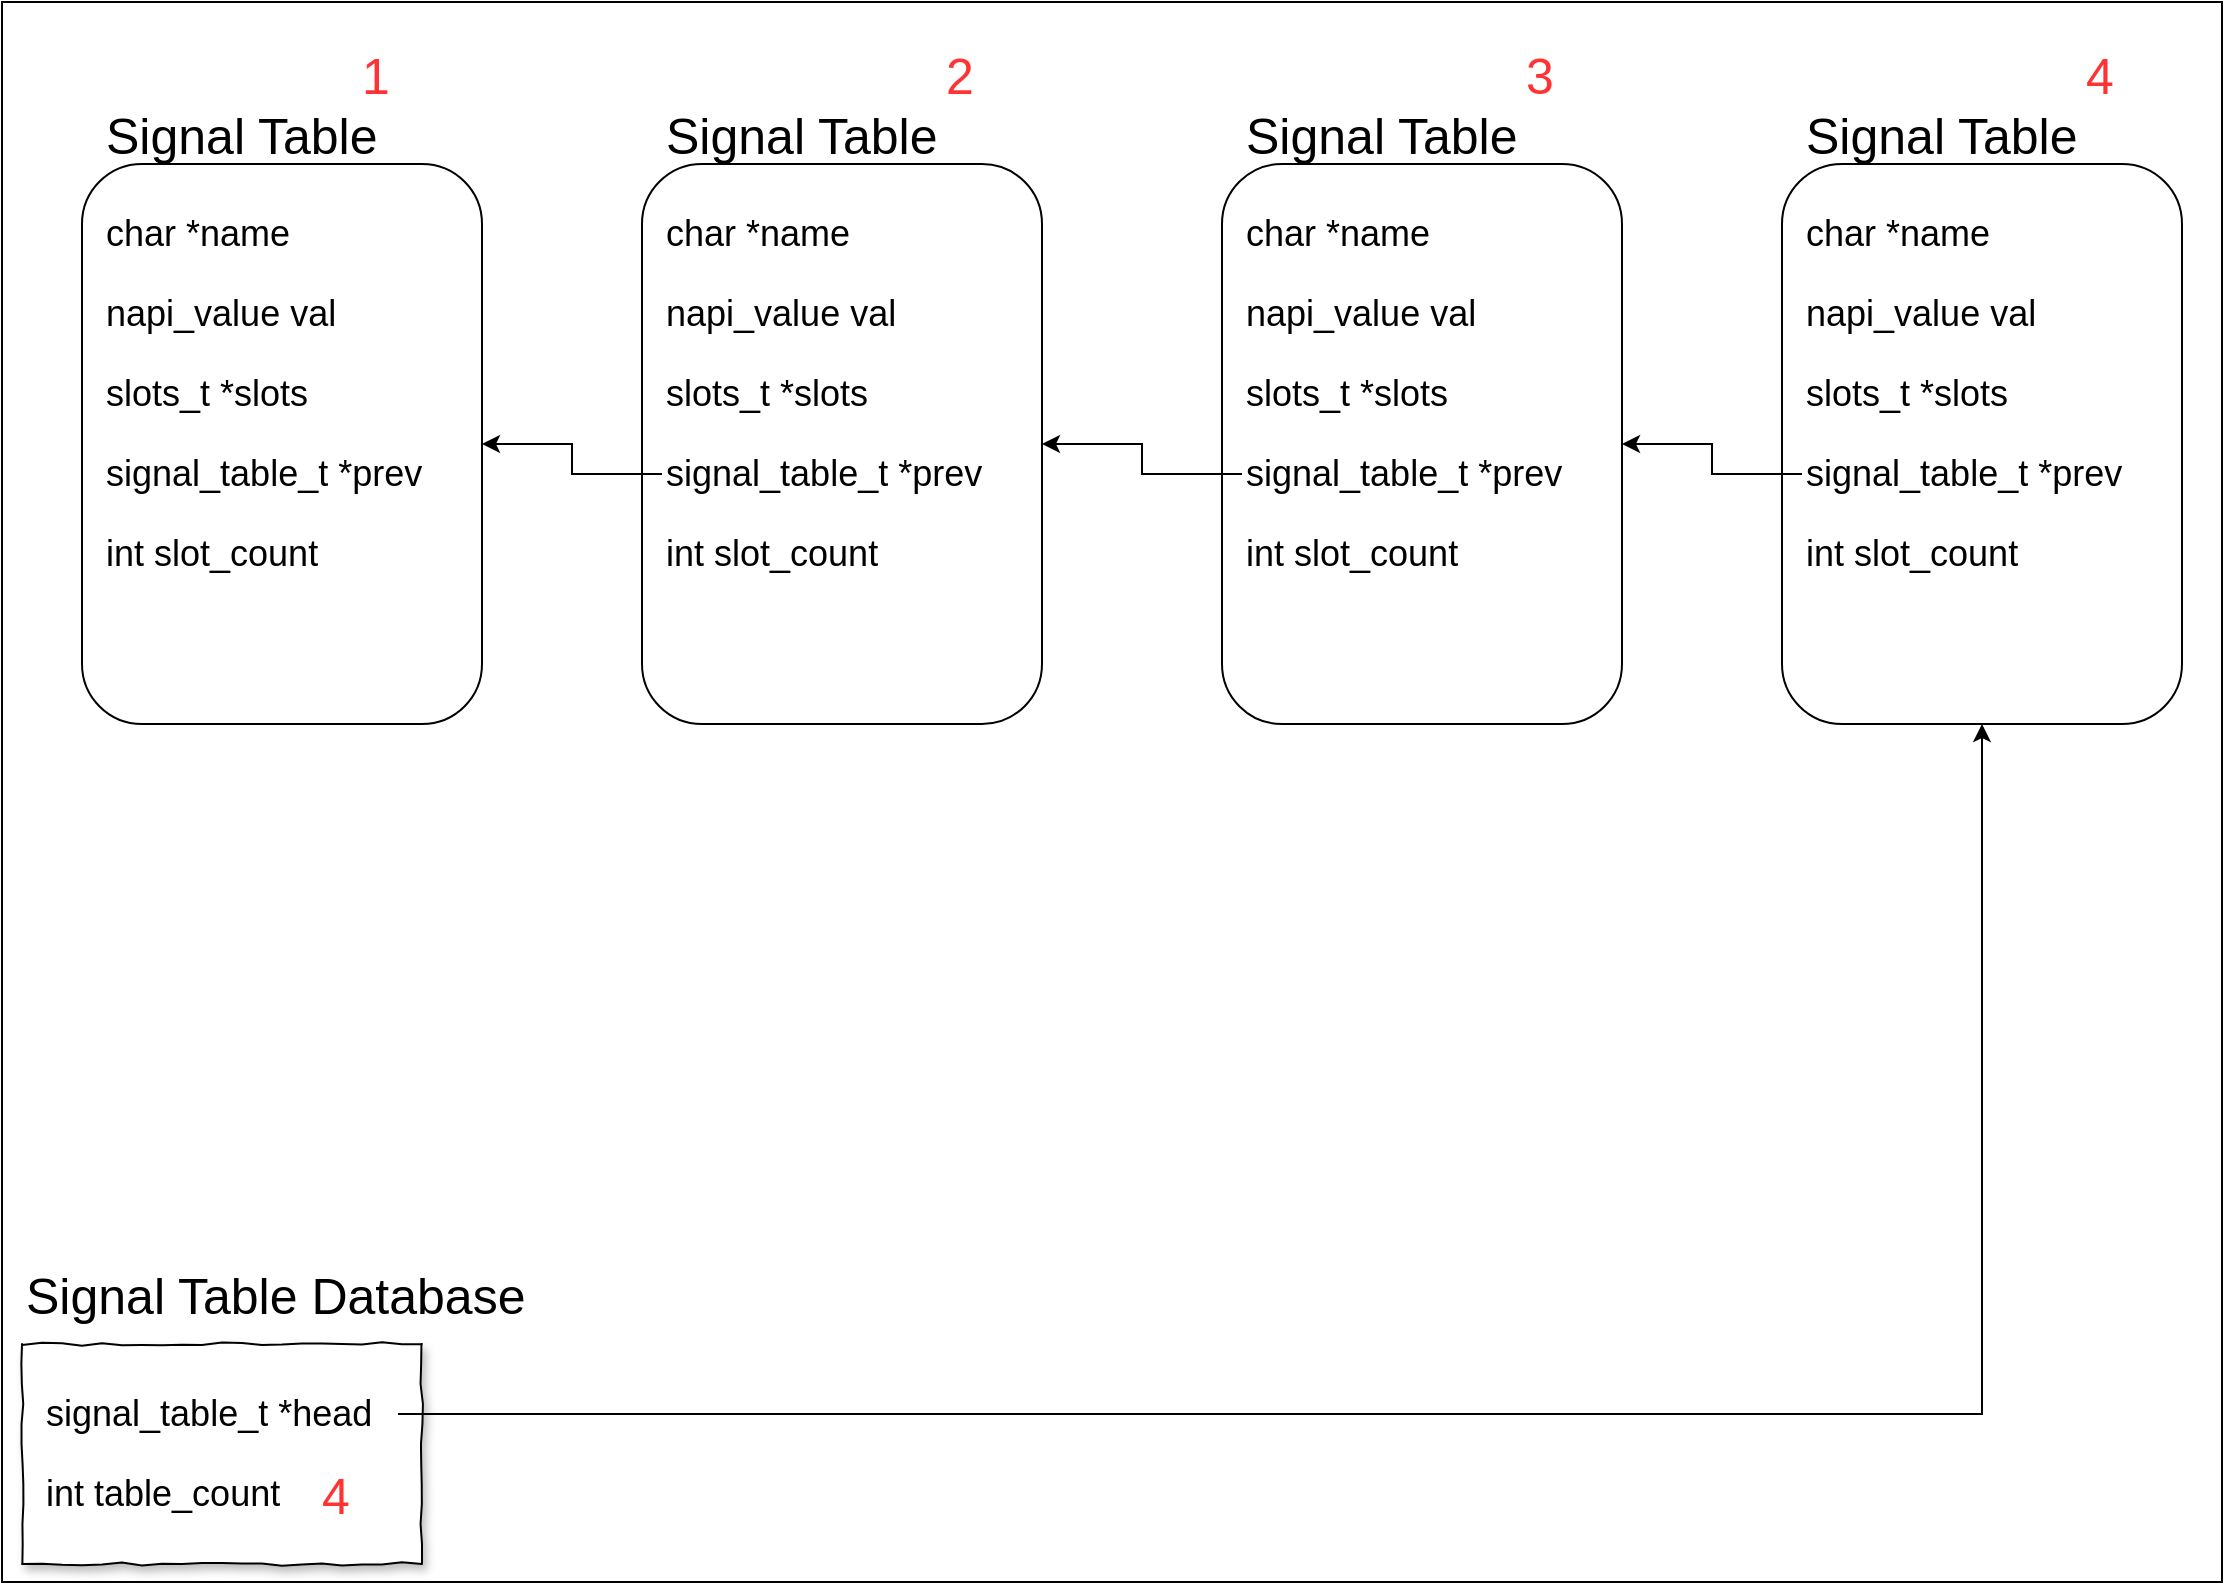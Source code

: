 <mxfile version="13.3.0" type="device"><diagram id="W_I4GXkRpvwYUD9a4KTQ" name="Page-1"><mxGraphModel dx="2377" dy="1285" grid="1" gridSize="10" guides="1" tooltips="1" connect="1" arrows="1" fold="1" page="1" pageScale="1" pageWidth="1169" pageHeight="827" math="0" shadow="0"><root><mxCell id="0"/><mxCell id="1" parent="0"/><mxCell id="JHlGo2QcBG2xmSIo-CNy-1" value="" style="rounded=0;whiteSpace=wrap;html=1;" vertex="1" parent="1"><mxGeometry x="30" y="19" width="1110" height="790" as="geometry"/></mxCell><mxCell id="JHlGo2QcBG2xmSIo-CNy-39" value="" style="rounded=0;whiteSpace=wrap;html=1;shadow=1;comic=1;" vertex="1" parent="1"><mxGeometry x="40" y="690" width="200" height="110" as="geometry"/></mxCell><mxCell id="JHlGo2QcBG2xmSIo-CNy-40" value="Signal Table Database" style="text;html=1;strokeColor=none;fillColor=none;align=left;verticalAlign=middle;whiteSpace=wrap;rounded=0;fontSize=25;comic=0;shadow=0;" vertex="1" parent="1"><mxGeometry x="40" y="650" width="258" height="30" as="geometry"/></mxCell><mxCell id="JHlGo2QcBG2xmSIo-CNy-123" style="edgeStyle=orthogonalEdgeStyle;rounded=0;orthogonalLoop=1;jettySize=auto;html=1;exitX=1;exitY=0.5;exitDx=0;exitDy=0;entryX=0.5;entryY=1;entryDx=0;entryDy=0;fontSize=18;fontColor=#FF3333;" edge="1" parent="1" source="JHlGo2QcBG2xmSIo-CNy-41" target="JHlGo2QcBG2xmSIo-CNy-2"><mxGeometry relative="1" as="geometry"/></mxCell><mxCell id="JHlGo2QcBG2xmSIo-CNy-41" value="signal_table_t *head" style="text;html=1;strokeColor=none;fillColor=none;align=left;verticalAlign=middle;whiteSpace=wrap;rounded=0;fontSize=18;" vertex="1" parent="1"><mxGeometry x="50" y="710" width="178" height="30" as="geometry"/></mxCell><mxCell id="JHlGo2QcBG2xmSIo-CNy-42" value="int table_count" style="text;html=1;strokeColor=none;fillColor=none;align=left;verticalAlign=middle;whiteSpace=wrap;rounded=0;fontSize=18;" vertex="1" parent="1"><mxGeometry x="50" y="750" width="130" height="30" as="geometry"/></mxCell><mxCell id="JHlGo2QcBG2xmSIo-CNy-47" value="" style="group" vertex="1" connectable="0" parent="1"><mxGeometry x="70" y="70" width="1050" height="310" as="geometry"/></mxCell><mxCell id="JHlGo2QcBG2xmSIo-CNy-46" value="" style="group" vertex="1" connectable="0" parent="JHlGo2QcBG2xmSIo-CNy-47"><mxGeometry width="1050" height="310" as="geometry"/></mxCell><mxCell id="JHlGo2QcBG2xmSIo-CNy-2" value="" style="rounded=1;whiteSpace=wrap;html=1;" vertex="1" parent="JHlGo2QcBG2xmSIo-CNy-46"><mxGeometry x="850" y="30" width="200" height="280" as="geometry"/></mxCell><mxCell id="JHlGo2QcBG2xmSIo-CNy-3" value="Signal Table" style="text;html=1;strokeColor=none;fillColor=none;align=left;verticalAlign=middle;whiteSpace=wrap;rounded=0;fontSize=25;" vertex="1" parent="JHlGo2QcBG2xmSIo-CNy-46"><mxGeometry x="860" width="140" height="30" as="geometry"/></mxCell><mxCell id="JHlGo2QcBG2xmSIo-CNy-9" value="char *name" style="text;html=1;strokeColor=none;fillColor=none;align=left;verticalAlign=middle;whiteSpace=wrap;rounded=0;fontSize=18;" vertex="1" parent="JHlGo2QcBG2xmSIo-CNy-46"><mxGeometry x="860" y="50" width="140" height="30" as="geometry"/></mxCell><mxCell id="JHlGo2QcBG2xmSIo-CNy-10" value="napi_value val" style="text;html=1;strokeColor=none;fillColor=none;align=left;verticalAlign=middle;whiteSpace=wrap;rounded=0;fontSize=18;" vertex="1" parent="JHlGo2QcBG2xmSIo-CNy-46"><mxGeometry x="860" y="90" width="170" height="30" as="geometry"/></mxCell><mxCell id="JHlGo2QcBG2xmSIo-CNy-11" value="slots_t *slots" style="text;html=1;strokeColor=none;fillColor=none;align=left;verticalAlign=middle;whiteSpace=wrap;rounded=0;fontSize=18;" vertex="1" parent="JHlGo2QcBG2xmSIo-CNy-46"><mxGeometry x="860" y="130" width="170" height="30" as="geometry"/></mxCell><mxCell id="JHlGo2QcBG2xmSIo-CNy-48" style="edgeStyle=orthogonalEdgeStyle;rounded=0;orthogonalLoop=1;jettySize=auto;html=1;exitX=0;exitY=0.5;exitDx=0;exitDy=0;entryX=1;entryY=0.5;entryDx=0;entryDy=0;fontSize=18;" edge="1" parent="JHlGo2QcBG2xmSIo-CNy-46" source="JHlGo2QcBG2xmSIo-CNy-13" target="JHlGo2QcBG2xmSIo-CNy-15"><mxGeometry relative="1" as="geometry"/></mxCell><mxCell id="JHlGo2QcBG2xmSIo-CNy-13" value="signal_table_t *prev" style="text;html=1;strokeColor=none;fillColor=none;align=left;verticalAlign=middle;whiteSpace=wrap;rounded=0;fontSize=18;" vertex="1" parent="JHlGo2QcBG2xmSIo-CNy-46"><mxGeometry x="860" y="170" width="180" height="30" as="geometry"/></mxCell><mxCell id="JHlGo2QcBG2xmSIo-CNy-14" value="int slot_count" style="text;html=1;strokeColor=none;fillColor=none;align=left;verticalAlign=middle;whiteSpace=wrap;rounded=0;fontSize=18;" vertex="1" parent="JHlGo2QcBG2xmSIo-CNy-46"><mxGeometry x="860" y="210" width="180" height="30" as="geometry"/></mxCell><mxCell id="JHlGo2QcBG2xmSIo-CNy-15" value="" style="rounded=1;whiteSpace=wrap;html=1;" vertex="1" parent="JHlGo2QcBG2xmSIo-CNy-46"><mxGeometry x="570" y="30" width="200" height="280" as="geometry"/></mxCell><mxCell id="JHlGo2QcBG2xmSIo-CNy-16" value="Signal Table" style="text;html=1;strokeColor=none;fillColor=none;align=left;verticalAlign=middle;whiteSpace=wrap;rounded=0;fontSize=25;" vertex="1" parent="JHlGo2QcBG2xmSIo-CNy-46"><mxGeometry x="580" width="140" height="30" as="geometry"/></mxCell><mxCell id="JHlGo2QcBG2xmSIo-CNy-17" value="char *name" style="text;html=1;strokeColor=none;fillColor=none;align=left;verticalAlign=middle;whiteSpace=wrap;rounded=0;fontSize=18;" vertex="1" parent="JHlGo2QcBG2xmSIo-CNy-46"><mxGeometry x="580" y="50" width="140" height="30" as="geometry"/></mxCell><mxCell id="JHlGo2QcBG2xmSIo-CNy-18" value="napi_value val" style="text;html=1;strokeColor=none;fillColor=none;align=left;verticalAlign=middle;whiteSpace=wrap;rounded=0;fontSize=18;" vertex="1" parent="JHlGo2QcBG2xmSIo-CNy-46"><mxGeometry x="580" y="90" width="170" height="30" as="geometry"/></mxCell><mxCell id="JHlGo2QcBG2xmSIo-CNy-19" value="slots_t *slots" style="text;html=1;strokeColor=none;fillColor=none;align=left;verticalAlign=middle;whiteSpace=wrap;rounded=0;fontSize=18;" vertex="1" parent="JHlGo2QcBG2xmSIo-CNy-46"><mxGeometry x="580" y="130" width="170" height="30" as="geometry"/></mxCell><mxCell id="JHlGo2QcBG2xmSIo-CNy-49" style="edgeStyle=orthogonalEdgeStyle;rounded=0;orthogonalLoop=1;jettySize=auto;html=1;exitX=0;exitY=0.5;exitDx=0;exitDy=0;entryX=1;entryY=0.5;entryDx=0;entryDy=0;fontSize=18;" edge="1" parent="JHlGo2QcBG2xmSIo-CNy-46" source="JHlGo2QcBG2xmSIo-CNy-20" target="JHlGo2QcBG2xmSIo-CNy-22"><mxGeometry relative="1" as="geometry"/></mxCell><mxCell id="JHlGo2QcBG2xmSIo-CNy-20" value="signal_table_t *prev" style="text;html=1;strokeColor=none;fillColor=none;align=left;verticalAlign=middle;whiteSpace=wrap;rounded=0;fontSize=18;" vertex="1" parent="JHlGo2QcBG2xmSIo-CNy-46"><mxGeometry x="580" y="170" width="180" height="30" as="geometry"/></mxCell><mxCell id="JHlGo2QcBG2xmSIo-CNy-21" value="int slot_count" style="text;html=1;strokeColor=none;fillColor=none;align=left;verticalAlign=middle;whiteSpace=wrap;rounded=0;fontSize=18;" vertex="1" parent="JHlGo2QcBG2xmSIo-CNy-46"><mxGeometry x="580" y="210" width="180" height="30" as="geometry"/></mxCell><mxCell id="JHlGo2QcBG2xmSIo-CNy-22" value="" style="rounded=1;whiteSpace=wrap;html=1;" vertex="1" parent="JHlGo2QcBG2xmSIo-CNy-46"><mxGeometry x="280" y="30" width="200" height="280" as="geometry"/></mxCell><mxCell id="JHlGo2QcBG2xmSIo-CNy-23" value="Signal Table" style="text;html=1;strokeColor=none;fillColor=none;align=left;verticalAlign=middle;whiteSpace=wrap;rounded=0;fontSize=25;" vertex="1" parent="JHlGo2QcBG2xmSIo-CNy-46"><mxGeometry x="290" width="140" height="30" as="geometry"/></mxCell><mxCell id="JHlGo2QcBG2xmSIo-CNy-24" value="char *name" style="text;html=1;strokeColor=none;fillColor=none;align=left;verticalAlign=middle;whiteSpace=wrap;rounded=0;fontSize=18;" vertex="1" parent="JHlGo2QcBG2xmSIo-CNy-46"><mxGeometry x="290" y="50" width="140" height="30" as="geometry"/></mxCell><mxCell id="JHlGo2QcBG2xmSIo-CNy-25" value="napi_value val" style="text;html=1;strokeColor=none;fillColor=none;align=left;verticalAlign=middle;whiteSpace=wrap;rounded=0;fontSize=18;" vertex="1" parent="JHlGo2QcBG2xmSIo-CNy-46"><mxGeometry x="290" y="90" width="170" height="30" as="geometry"/></mxCell><mxCell id="JHlGo2QcBG2xmSIo-CNy-26" value="slots_t *slots" style="text;html=1;strokeColor=none;fillColor=none;align=left;verticalAlign=middle;whiteSpace=wrap;rounded=0;fontSize=18;" vertex="1" parent="JHlGo2QcBG2xmSIo-CNy-46"><mxGeometry x="290" y="130" width="170" height="30" as="geometry"/></mxCell><mxCell id="JHlGo2QcBG2xmSIo-CNy-50" style="edgeStyle=orthogonalEdgeStyle;rounded=0;orthogonalLoop=1;jettySize=auto;html=1;exitX=0;exitY=0.5;exitDx=0;exitDy=0;entryX=1;entryY=0.5;entryDx=0;entryDy=0;fontSize=18;" edge="1" parent="JHlGo2QcBG2xmSIo-CNy-46" source="JHlGo2QcBG2xmSIo-CNy-27" target="JHlGo2QcBG2xmSIo-CNy-29"><mxGeometry relative="1" as="geometry"/></mxCell><mxCell id="JHlGo2QcBG2xmSIo-CNy-27" value="signal_table_t *prev" style="text;html=1;strokeColor=none;fillColor=none;align=left;verticalAlign=middle;whiteSpace=wrap;rounded=0;fontSize=18;" vertex="1" parent="JHlGo2QcBG2xmSIo-CNy-46"><mxGeometry x="290" y="170" width="180" height="30" as="geometry"/></mxCell><mxCell id="JHlGo2QcBG2xmSIo-CNy-28" value="int slot_count" style="text;html=1;strokeColor=none;fillColor=none;align=left;verticalAlign=middle;whiteSpace=wrap;rounded=0;fontSize=18;" vertex="1" parent="JHlGo2QcBG2xmSIo-CNy-46"><mxGeometry x="290" y="210" width="180" height="30" as="geometry"/></mxCell><mxCell id="JHlGo2QcBG2xmSIo-CNy-29" value="" style="rounded=1;whiteSpace=wrap;html=1;" vertex="1" parent="JHlGo2QcBG2xmSIo-CNy-46"><mxGeometry y="30" width="200" height="280" as="geometry"/></mxCell><mxCell id="JHlGo2QcBG2xmSIo-CNy-30" value="Signal Table" style="text;html=1;strokeColor=none;fillColor=none;align=left;verticalAlign=middle;whiteSpace=wrap;rounded=0;fontSize=25;" vertex="1" parent="JHlGo2QcBG2xmSIo-CNy-46"><mxGeometry x="10" width="140" height="30" as="geometry"/></mxCell><mxCell id="JHlGo2QcBG2xmSIo-CNy-31" value="char *name" style="text;html=1;strokeColor=none;fillColor=none;align=left;verticalAlign=middle;whiteSpace=wrap;rounded=0;fontSize=18;" vertex="1" parent="JHlGo2QcBG2xmSIo-CNy-46"><mxGeometry x="10" y="50" width="140" height="30" as="geometry"/></mxCell><mxCell id="JHlGo2QcBG2xmSIo-CNy-32" value="napi_value val" style="text;html=1;strokeColor=none;fillColor=none;align=left;verticalAlign=middle;whiteSpace=wrap;rounded=0;fontSize=18;" vertex="1" parent="JHlGo2QcBG2xmSIo-CNy-46"><mxGeometry x="10" y="90" width="170" height="30" as="geometry"/></mxCell><mxCell id="JHlGo2QcBG2xmSIo-CNy-33" value="slots_t *slots" style="text;html=1;strokeColor=none;fillColor=none;align=left;verticalAlign=middle;whiteSpace=wrap;rounded=0;fontSize=18;" vertex="1" parent="JHlGo2QcBG2xmSIo-CNy-46"><mxGeometry x="10" y="130" width="170" height="30" as="geometry"/></mxCell><mxCell id="JHlGo2QcBG2xmSIo-CNy-34" value="signal_table_t *prev" style="text;html=1;strokeColor=none;fillColor=none;align=left;verticalAlign=middle;whiteSpace=wrap;rounded=0;fontSize=18;" vertex="1" parent="JHlGo2QcBG2xmSIo-CNy-46"><mxGeometry x="10" y="170" width="180" height="30" as="geometry"/></mxCell><mxCell id="JHlGo2QcBG2xmSIo-CNy-35" value="int slot_count" style="text;html=1;strokeColor=none;fillColor=none;align=left;verticalAlign=middle;whiteSpace=wrap;rounded=0;fontSize=18;" vertex="1" parent="JHlGo2QcBG2xmSIo-CNy-46"><mxGeometry x="10" y="210" width="180" height="30" as="geometry"/></mxCell><mxCell id="JHlGo2QcBG2xmSIo-CNy-116" value="1" style="text;html=1;strokeColor=none;fillColor=none;align=left;verticalAlign=middle;whiteSpace=wrap;rounded=0;fontSize=25;comic=0;shadow=0;fontColor=#FF3333;" vertex="1" parent="1"><mxGeometry x="208" y="40" width="20" height="30" as="geometry"/></mxCell><mxCell id="JHlGo2QcBG2xmSIo-CNy-117" value="2" style="text;html=1;strokeColor=none;fillColor=none;align=left;verticalAlign=middle;whiteSpace=wrap;rounded=0;fontSize=25;comic=0;shadow=0;fontColor=#FF3333;" vertex="1" parent="1"><mxGeometry x="500" y="40" width="20" height="30" as="geometry"/></mxCell><mxCell id="JHlGo2QcBG2xmSIo-CNy-118" value="3" style="text;html=1;strokeColor=none;fillColor=none;align=left;verticalAlign=middle;whiteSpace=wrap;rounded=0;fontSize=25;comic=0;shadow=0;fontColor=#FF3333;" vertex="1" parent="1"><mxGeometry x="790" y="40" width="20" height="30" as="geometry"/></mxCell><mxCell id="JHlGo2QcBG2xmSIo-CNy-122" value="4" style="text;html=1;strokeColor=none;fillColor=none;align=left;verticalAlign=middle;whiteSpace=wrap;rounded=0;fontSize=25;comic=0;shadow=0;fontColor=#FF3333;" vertex="1" parent="1"><mxGeometry x="1070" y="40" width="20" height="30" as="geometry"/></mxCell><mxCell id="JHlGo2QcBG2xmSIo-CNy-125" value="4" style="text;html=1;strokeColor=none;fillColor=none;align=left;verticalAlign=middle;whiteSpace=wrap;rounded=0;fontSize=25;comic=0;shadow=0;fontColor=#FF3333;" vertex="1" parent="1"><mxGeometry x="188" y="750" width="20" height="30" as="geometry"/></mxCell></root></mxGraphModel></diagram></mxfile>